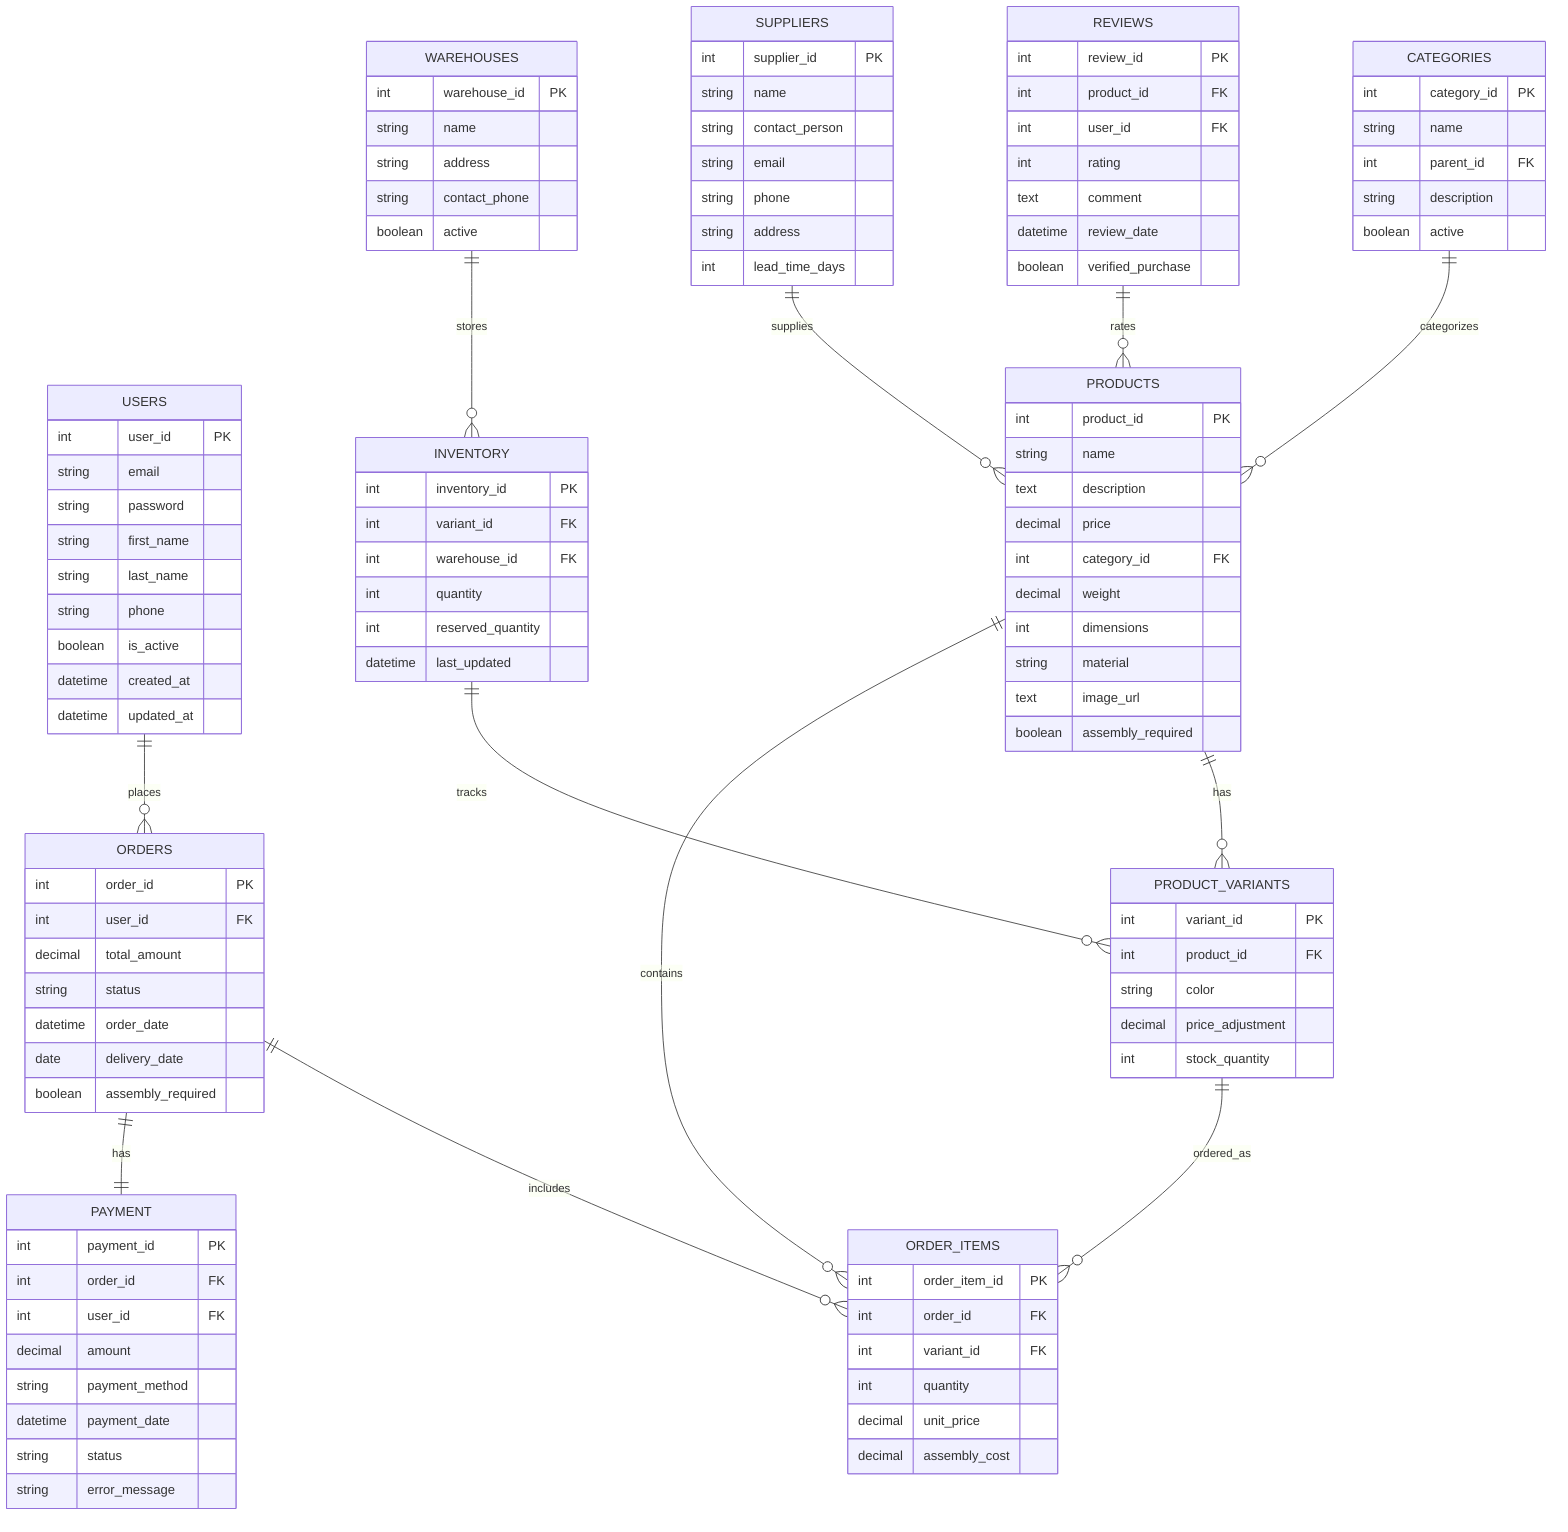 erDiagram
    USERS ||--o{ ORDERS : places
    USERS {
        int user_id PK
        string email
        string password
        string first_name
        string last_name
        string phone
        boolean is_active
        datetime created_at
        datetime updated_at
    }
    
    PRODUCTS ||--o{ PRODUCT_VARIANTS : has
    PRODUCTS ||--o{ ORDER_ITEMS : contains
    PRODUCTS {
        int product_id PK
        string name
        text description
        decimal price
        int category_id FK
        decimal weight
        int dimensions
        string material
        text image_url
        boolean assembly_required
    }
   CATEGORIES ||--o{ PRODUCTS : categorizes
    CATEGORIES {
        int category_id PK
        string name
        int parent_id FK
        string description
        boolean active
    }

    ORDERS ||--o{ ORDER_ITEMS : includes
    ORDERS ||--|| PAYMENT : has
    ORDERS {
        int order_id PK
        int user_id FK
        decimal total_amount
        string status
        datetime order_date
        date delivery_date
        boolean assembly_required
    }

    PAYMENT {
        int payment_id PK
        int order_id FK
        int user_id FK
        decimal amount
        string payment_method
        datetime payment_date
        string status
        string error_message
    }

    PRODUCT_VARIANTS ||--o{ ORDER_ITEMS : ordered_as
    PRODUCT_VARIANTS {
        int variant_id PK
        int product_id FK
        string color
        decimal price_adjustment
        int stock_quantity
    }

    ORDER_ITEMS {
        int order_item_id PK
        int order_id FK
        int variant_id FK
        int quantity
        decimal unit_price
        decimal assembly_cost
    }

    INVENTORY ||--o{ PRODUCT_VARIANTS : tracks
    INVENTORY {
        int inventory_id PK
        int variant_id FK
        int warehouse_id FK
        int quantity
        int reserved_quantity
        datetime last_updated
    }

    WAREHOUSES ||--o{ INVENTORY : stores
    WAREHOUSES {
        int warehouse_id PK
        string name
        string address
        string contact_phone
        boolean active
    }

    REVIEWS ||--o{ PRODUCTS : rates
    REVIEWS {
        int review_id PK
        int product_id FK
        int user_id FK
        int rating
        text comment
        datetime review_date
        boolean verified_purchase
    }

    SUPPLIERS ||--o{ PRODUCTS : supplies
    SUPPLIERS {
        int supplier_id PK
        string name
        string contact_person
        string email
        string phone
        string address
        int lead_time_days
    }